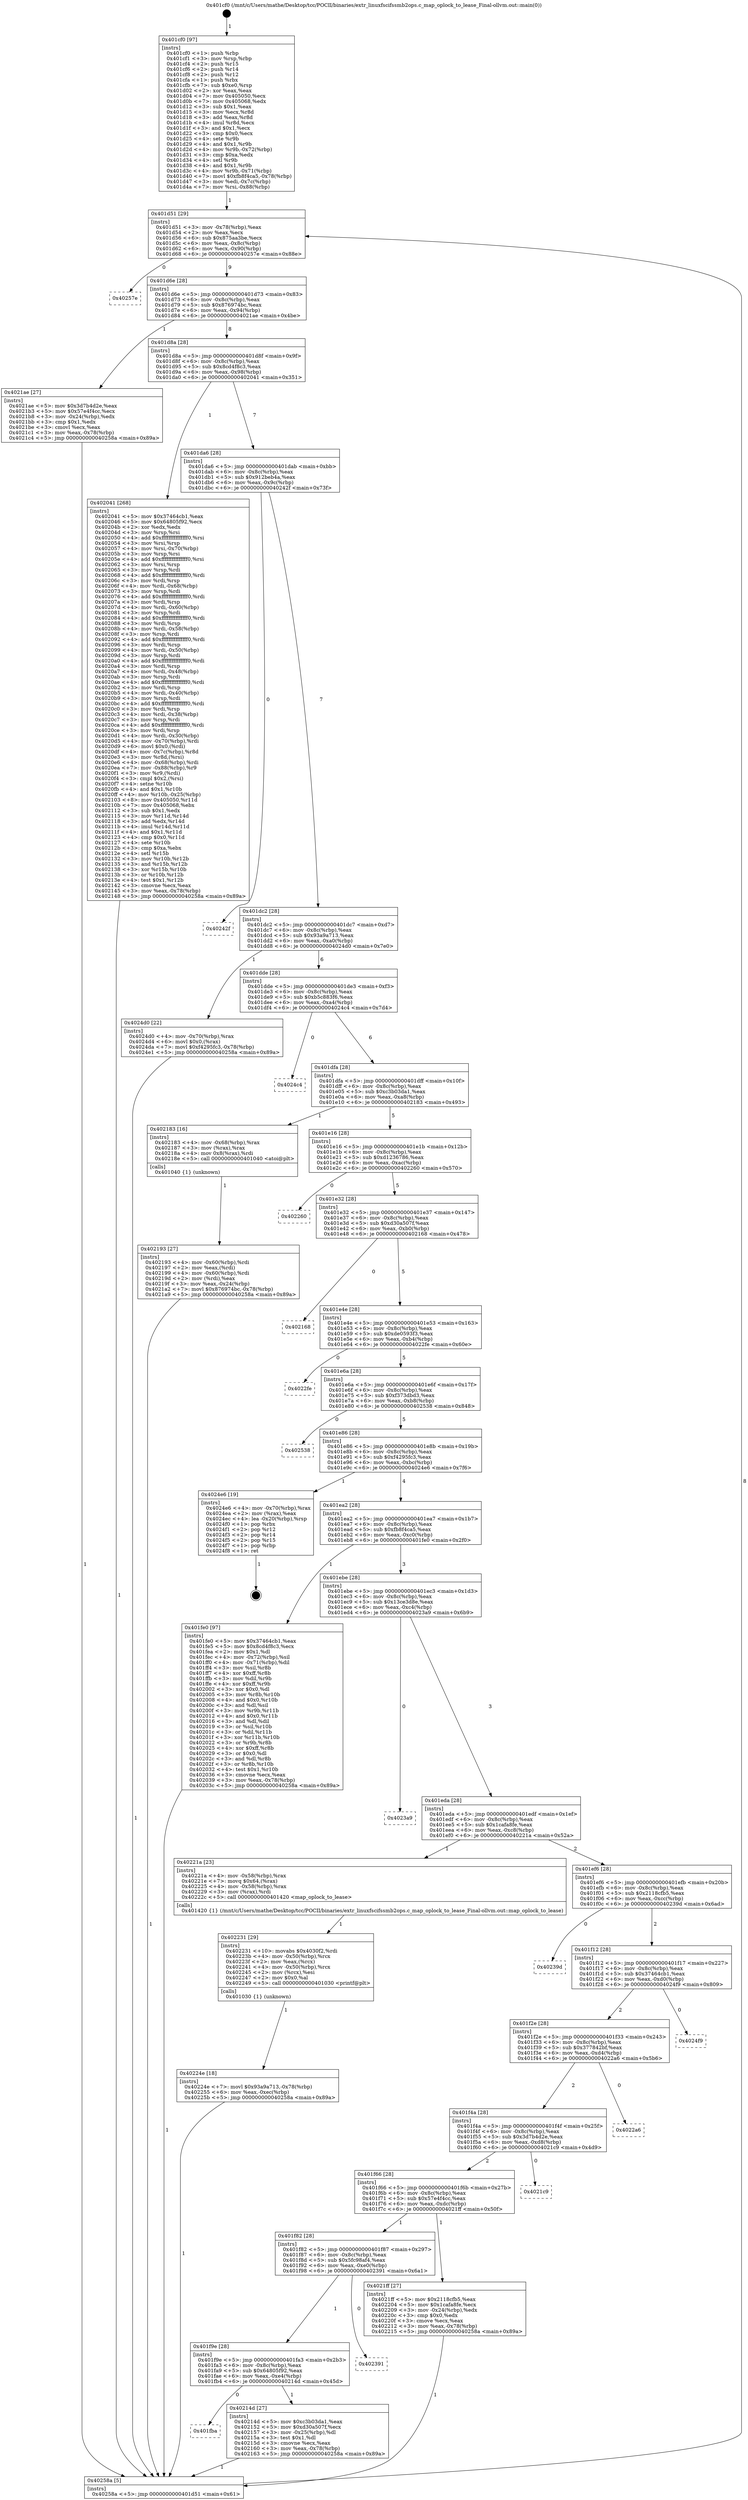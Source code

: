 digraph "0x401cf0" {
  label = "0x401cf0 (/mnt/c/Users/mathe/Desktop/tcc/POCII/binaries/extr_linuxfscifssmb2ops.c_map_oplock_to_lease_Final-ollvm.out::main(0))"
  labelloc = "t"
  node[shape=record]

  Entry [label="",width=0.3,height=0.3,shape=circle,fillcolor=black,style=filled]
  "0x401d51" [label="{
     0x401d51 [29]\l
     | [instrs]\l
     &nbsp;&nbsp;0x401d51 \<+3\>: mov -0x78(%rbp),%eax\l
     &nbsp;&nbsp;0x401d54 \<+2\>: mov %eax,%ecx\l
     &nbsp;&nbsp;0x401d56 \<+6\>: sub $0x875aa3be,%ecx\l
     &nbsp;&nbsp;0x401d5c \<+6\>: mov %eax,-0x8c(%rbp)\l
     &nbsp;&nbsp;0x401d62 \<+6\>: mov %ecx,-0x90(%rbp)\l
     &nbsp;&nbsp;0x401d68 \<+6\>: je 000000000040257e \<main+0x88e\>\l
  }"]
  "0x40257e" [label="{
     0x40257e\l
  }", style=dashed]
  "0x401d6e" [label="{
     0x401d6e [28]\l
     | [instrs]\l
     &nbsp;&nbsp;0x401d6e \<+5\>: jmp 0000000000401d73 \<main+0x83\>\l
     &nbsp;&nbsp;0x401d73 \<+6\>: mov -0x8c(%rbp),%eax\l
     &nbsp;&nbsp;0x401d79 \<+5\>: sub $0x876974bc,%eax\l
     &nbsp;&nbsp;0x401d7e \<+6\>: mov %eax,-0x94(%rbp)\l
     &nbsp;&nbsp;0x401d84 \<+6\>: je 00000000004021ae \<main+0x4be\>\l
  }"]
  Exit [label="",width=0.3,height=0.3,shape=circle,fillcolor=black,style=filled,peripheries=2]
  "0x4021ae" [label="{
     0x4021ae [27]\l
     | [instrs]\l
     &nbsp;&nbsp;0x4021ae \<+5\>: mov $0x3d7b4d2e,%eax\l
     &nbsp;&nbsp;0x4021b3 \<+5\>: mov $0x57e4f4cc,%ecx\l
     &nbsp;&nbsp;0x4021b8 \<+3\>: mov -0x24(%rbp),%edx\l
     &nbsp;&nbsp;0x4021bb \<+3\>: cmp $0x1,%edx\l
     &nbsp;&nbsp;0x4021be \<+3\>: cmovl %ecx,%eax\l
     &nbsp;&nbsp;0x4021c1 \<+3\>: mov %eax,-0x78(%rbp)\l
     &nbsp;&nbsp;0x4021c4 \<+5\>: jmp 000000000040258a \<main+0x89a\>\l
  }"]
  "0x401d8a" [label="{
     0x401d8a [28]\l
     | [instrs]\l
     &nbsp;&nbsp;0x401d8a \<+5\>: jmp 0000000000401d8f \<main+0x9f\>\l
     &nbsp;&nbsp;0x401d8f \<+6\>: mov -0x8c(%rbp),%eax\l
     &nbsp;&nbsp;0x401d95 \<+5\>: sub $0x8cd4f8c3,%eax\l
     &nbsp;&nbsp;0x401d9a \<+6\>: mov %eax,-0x98(%rbp)\l
     &nbsp;&nbsp;0x401da0 \<+6\>: je 0000000000402041 \<main+0x351\>\l
  }"]
  "0x40224e" [label="{
     0x40224e [18]\l
     | [instrs]\l
     &nbsp;&nbsp;0x40224e \<+7\>: movl $0x93a9a713,-0x78(%rbp)\l
     &nbsp;&nbsp;0x402255 \<+6\>: mov %eax,-0xec(%rbp)\l
     &nbsp;&nbsp;0x40225b \<+5\>: jmp 000000000040258a \<main+0x89a\>\l
  }"]
  "0x402041" [label="{
     0x402041 [268]\l
     | [instrs]\l
     &nbsp;&nbsp;0x402041 \<+5\>: mov $0x37464cb1,%eax\l
     &nbsp;&nbsp;0x402046 \<+5\>: mov $0x64805f92,%ecx\l
     &nbsp;&nbsp;0x40204b \<+2\>: xor %edx,%edx\l
     &nbsp;&nbsp;0x40204d \<+3\>: mov %rsp,%rsi\l
     &nbsp;&nbsp;0x402050 \<+4\>: add $0xfffffffffffffff0,%rsi\l
     &nbsp;&nbsp;0x402054 \<+3\>: mov %rsi,%rsp\l
     &nbsp;&nbsp;0x402057 \<+4\>: mov %rsi,-0x70(%rbp)\l
     &nbsp;&nbsp;0x40205b \<+3\>: mov %rsp,%rsi\l
     &nbsp;&nbsp;0x40205e \<+4\>: add $0xfffffffffffffff0,%rsi\l
     &nbsp;&nbsp;0x402062 \<+3\>: mov %rsi,%rsp\l
     &nbsp;&nbsp;0x402065 \<+3\>: mov %rsp,%rdi\l
     &nbsp;&nbsp;0x402068 \<+4\>: add $0xfffffffffffffff0,%rdi\l
     &nbsp;&nbsp;0x40206c \<+3\>: mov %rdi,%rsp\l
     &nbsp;&nbsp;0x40206f \<+4\>: mov %rdi,-0x68(%rbp)\l
     &nbsp;&nbsp;0x402073 \<+3\>: mov %rsp,%rdi\l
     &nbsp;&nbsp;0x402076 \<+4\>: add $0xfffffffffffffff0,%rdi\l
     &nbsp;&nbsp;0x40207a \<+3\>: mov %rdi,%rsp\l
     &nbsp;&nbsp;0x40207d \<+4\>: mov %rdi,-0x60(%rbp)\l
     &nbsp;&nbsp;0x402081 \<+3\>: mov %rsp,%rdi\l
     &nbsp;&nbsp;0x402084 \<+4\>: add $0xfffffffffffffff0,%rdi\l
     &nbsp;&nbsp;0x402088 \<+3\>: mov %rdi,%rsp\l
     &nbsp;&nbsp;0x40208b \<+4\>: mov %rdi,-0x58(%rbp)\l
     &nbsp;&nbsp;0x40208f \<+3\>: mov %rsp,%rdi\l
     &nbsp;&nbsp;0x402092 \<+4\>: add $0xfffffffffffffff0,%rdi\l
     &nbsp;&nbsp;0x402096 \<+3\>: mov %rdi,%rsp\l
     &nbsp;&nbsp;0x402099 \<+4\>: mov %rdi,-0x50(%rbp)\l
     &nbsp;&nbsp;0x40209d \<+3\>: mov %rsp,%rdi\l
     &nbsp;&nbsp;0x4020a0 \<+4\>: add $0xfffffffffffffff0,%rdi\l
     &nbsp;&nbsp;0x4020a4 \<+3\>: mov %rdi,%rsp\l
     &nbsp;&nbsp;0x4020a7 \<+4\>: mov %rdi,-0x48(%rbp)\l
     &nbsp;&nbsp;0x4020ab \<+3\>: mov %rsp,%rdi\l
     &nbsp;&nbsp;0x4020ae \<+4\>: add $0xfffffffffffffff0,%rdi\l
     &nbsp;&nbsp;0x4020b2 \<+3\>: mov %rdi,%rsp\l
     &nbsp;&nbsp;0x4020b5 \<+4\>: mov %rdi,-0x40(%rbp)\l
     &nbsp;&nbsp;0x4020b9 \<+3\>: mov %rsp,%rdi\l
     &nbsp;&nbsp;0x4020bc \<+4\>: add $0xfffffffffffffff0,%rdi\l
     &nbsp;&nbsp;0x4020c0 \<+3\>: mov %rdi,%rsp\l
     &nbsp;&nbsp;0x4020c3 \<+4\>: mov %rdi,-0x38(%rbp)\l
     &nbsp;&nbsp;0x4020c7 \<+3\>: mov %rsp,%rdi\l
     &nbsp;&nbsp;0x4020ca \<+4\>: add $0xfffffffffffffff0,%rdi\l
     &nbsp;&nbsp;0x4020ce \<+3\>: mov %rdi,%rsp\l
     &nbsp;&nbsp;0x4020d1 \<+4\>: mov %rdi,-0x30(%rbp)\l
     &nbsp;&nbsp;0x4020d5 \<+4\>: mov -0x70(%rbp),%rdi\l
     &nbsp;&nbsp;0x4020d9 \<+6\>: movl $0x0,(%rdi)\l
     &nbsp;&nbsp;0x4020df \<+4\>: mov -0x7c(%rbp),%r8d\l
     &nbsp;&nbsp;0x4020e3 \<+3\>: mov %r8d,(%rsi)\l
     &nbsp;&nbsp;0x4020e6 \<+4\>: mov -0x68(%rbp),%rdi\l
     &nbsp;&nbsp;0x4020ea \<+7\>: mov -0x88(%rbp),%r9\l
     &nbsp;&nbsp;0x4020f1 \<+3\>: mov %r9,(%rdi)\l
     &nbsp;&nbsp;0x4020f4 \<+3\>: cmpl $0x2,(%rsi)\l
     &nbsp;&nbsp;0x4020f7 \<+4\>: setne %r10b\l
     &nbsp;&nbsp;0x4020fb \<+4\>: and $0x1,%r10b\l
     &nbsp;&nbsp;0x4020ff \<+4\>: mov %r10b,-0x25(%rbp)\l
     &nbsp;&nbsp;0x402103 \<+8\>: mov 0x405050,%r11d\l
     &nbsp;&nbsp;0x40210b \<+7\>: mov 0x405068,%ebx\l
     &nbsp;&nbsp;0x402112 \<+3\>: sub $0x1,%edx\l
     &nbsp;&nbsp;0x402115 \<+3\>: mov %r11d,%r14d\l
     &nbsp;&nbsp;0x402118 \<+3\>: add %edx,%r14d\l
     &nbsp;&nbsp;0x40211b \<+4\>: imul %r14d,%r11d\l
     &nbsp;&nbsp;0x40211f \<+4\>: and $0x1,%r11d\l
     &nbsp;&nbsp;0x402123 \<+4\>: cmp $0x0,%r11d\l
     &nbsp;&nbsp;0x402127 \<+4\>: sete %r10b\l
     &nbsp;&nbsp;0x40212b \<+3\>: cmp $0xa,%ebx\l
     &nbsp;&nbsp;0x40212e \<+4\>: setl %r15b\l
     &nbsp;&nbsp;0x402132 \<+3\>: mov %r10b,%r12b\l
     &nbsp;&nbsp;0x402135 \<+3\>: and %r15b,%r12b\l
     &nbsp;&nbsp;0x402138 \<+3\>: xor %r15b,%r10b\l
     &nbsp;&nbsp;0x40213b \<+3\>: or %r10b,%r12b\l
     &nbsp;&nbsp;0x40213e \<+4\>: test $0x1,%r12b\l
     &nbsp;&nbsp;0x402142 \<+3\>: cmovne %ecx,%eax\l
     &nbsp;&nbsp;0x402145 \<+3\>: mov %eax,-0x78(%rbp)\l
     &nbsp;&nbsp;0x402148 \<+5\>: jmp 000000000040258a \<main+0x89a\>\l
  }"]
  "0x401da6" [label="{
     0x401da6 [28]\l
     | [instrs]\l
     &nbsp;&nbsp;0x401da6 \<+5\>: jmp 0000000000401dab \<main+0xbb\>\l
     &nbsp;&nbsp;0x401dab \<+6\>: mov -0x8c(%rbp),%eax\l
     &nbsp;&nbsp;0x401db1 \<+5\>: sub $0x912beb4a,%eax\l
     &nbsp;&nbsp;0x401db6 \<+6\>: mov %eax,-0x9c(%rbp)\l
     &nbsp;&nbsp;0x401dbc \<+6\>: je 000000000040242f \<main+0x73f\>\l
  }"]
  "0x402231" [label="{
     0x402231 [29]\l
     | [instrs]\l
     &nbsp;&nbsp;0x402231 \<+10\>: movabs $0x4030f2,%rdi\l
     &nbsp;&nbsp;0x40223b \<+4\>: mov -0x50(%rbp),%rcx\l
     &nbsp;&nbsp;0x40223f \<+2\>: mov %eax,(%rcx)\l
     &nbsp;&nbsp;0x402241 \<+4\>: mov -0x50(%rbp),%rcx\l
     &nbsp;&nbsp;0x402245 \<+2\>: mov (%rcx),%esi\l
     &nbsp;&nbsp;0x402247 \<+2\>: mov $0x0,%al\l
     &nbsp;&nbsp;0x402249 \<+5\>: call 0000000000401030 \<printf@plt\>\l
     | [calls]\l
     &nbsp;&nbsp;0x401030 \{1\} (unknown)\l
  }"]
  "0x40242f" [label="{
     0x40242f\l
  }", style=dashed]
  "0x401dc2" [label="{
     0x401dc2 [28]\l
     | [instrs]\l
     &nbsp;&nbsp;0x401dc2 \<+5\>: jmp 0000000000401dc7 \<main+0xd7\>\l
     &nbsp;&nbsp;0x401dc7 \<+6\>: mov -0x8c(%rbp),%eax\l
     &nbsp;&nbsp;0x401dcd \<+5\>: sub $0x93a9a713,%eax\l
     &nbsp;&nbsp;0x401dd2 \<+6\>: mov %eax,-0xa0(%rbp)\l
     &nbsp;&nbsp;0x401dd8 \<+6\>: je 00000000004024d0 \<main+0x7e0\>\l
  }"]
  "0x402193" [label="{
     0x402193 [27]\l
     | [instrs]\l
     &nbsp;&nbsp;0x402193 \<+4\>: mov -0x60(%rbp),%rdi\l
     &nbsp;&nbsp;0x402197 \<+2\>: mov %eax,(%rdi)\l
     &nbsp;&nbsp;0x402199 \<+4\>: mov -0x60(%rbp),%rdi\l
     &nbsp;&nbsp;0x40219d \<+2\>: mov (%rdi),%eax\l
     &nbsp;&nbsp;0x40219f \<+3\>: mov %eax,-0x24(%rbp)\l
     &nbsp;&nbsp;0x4021a2 \<+7\>: movl $0x876974bc,-0x78(%rbp)\l
     &nbsp;&nbsp;0x4021a9 \<+5\>: jmp 000000000040258a \<main+0x89a\>\l
  }"]
  "0x4024d0" [label="{
     0x4024d0 [22]\l
     | [instrs]\l
     &nbsp;&nbsp;0x4024d0 \<+4\>: mov -0x70(%rbp),%rax\l
     &nbsp;&nbsp;0x4024d4 \<+6\>: movl $0x0,(%rax)\l
     &nbsp;&nbsp;0x4024da \<+7\>: movl $0xf4295fc3,-0x78(%rbp)\l
     &nbsp;&nbsp;0x4024e1 \<+5\>: jmp 000000000040258a \<main+0x89a\>\l
  }"]
  "0x401dde" [label="{
     0x401dde [28]\l
     | [instrs]\l
     &nbsp;&nbsp;0x401dde \<+5\>: jmp 0000000000401de3 \<main+0xf3\>\l
     &nbsp;&nbsp;0x401de3 \<+6\>: mov -0x8c(%rbp),%eax\l
     &nbsp;&nbsp;0x401de9 \<+5\>: sub $0xb5c883f6,%eax\l
     &nbsp;&nbsp;0x401dee \<+6\>: mov %eax,-0xa4(%rbp)\l
     &nbsp;&nbsp;0x401df4 \<+6\>: je 00000000004024c4 \<main+0x7d4\>\l
  }"]
  "0x401fba" [label="{
     0x401fba\l
  }", style=dashed]
  "0x4024c4" [label="{
     0x4024c4\l
  }", style=dashed]
  "0x401dfa" [label="{
     0x401dfa [28]\l
     | [instrs]\l
     &nbsp;&nbsp;0x401dfa \<+5\>: jmp 0000000000401dff \<main+0x10f\>\l
     &nbsp;&nbsp;0x401dff \<+6\>: mov -0x8c(%rbp),%eax\l
     &nbsp;&nbsp;0x401e05 \<+5\>: sub $0xc3b03da1,%eax\l
     &nbsp;&nbsp;0x401e0a \<+6\>: mov %eax,-0xa8(%rbp)\l
     &nbsp;&nbsp;0x401e10 \<+6\>: je 0000000000402183 \<main+0x493\>\l
  }"]
  "0x40214d" [label="{
     0x40214d [27]\l
     | [instrs]\l
     &nbsp;&nbsp;0x40214d \<+5\>: mov $0xc3b03da1,%eax\l
     &nbsp;&nbsp;0x402152 \<+5\>: mov $0xd30a507f,%ecx\l
     &nbsp;&nbsp;0x402157 \<+3\>: mov -0x25(%rbp),%dl\l
     &nbsp;&nbsp;0x40215a \<+3\>: test $0x1,%dl\l
     &nbsp;&nbsp;0x40215d \<+3\>: cmovne %ecx,%eax\l
     &nbsp;&nbsp;0x402160 \<+3\>: mov %eax,-0x78(%rbp)\l
     &nbsp;&nbsp;0x402163 \<+5\>: jmp 000000000040258a \<main+0x89a\>\l
  }"]
  "0x402183" [label="{
     0x402183 [16]\l
     | [instrs]\l
     &nbsp;&nbsp;0x402183 \<+4\>: mov -0x68(%rbp),%rax\l
     &nbsp;&nbsp;0x402187 \<+3\>: mov (%rax),%rax\l
     &nbsp;&nbsp;0x40218a \<+4\>: mov 0x8(%rax),%rdi\l
     &nbsp;&nbsp;0x40218e \<+5\>: call 0000000000401040 \<atoi@plt\>\l
     | [calls]\l
     &nbsp;&nbsp;0x401040 \{1\} (unknown)\l
  }"]
  "0x401e16" [label="{
     0x401e16 [28]\l
     | [instrs]\l
     &nbsp;&nbsp;0x401e16 \<+5\>: jmp 0000000000401e1b \<main+0x12b\>\l
     &nbsp;&nbsp;0x401e1b \<+6\>: mov -0x8c(%rbp),%eax\l
     &nbsp;&nbsp;0x401e21 \<+5\>: sub $0xd1236786,%eax\l
     &nbsp;&nbsp;0x401e26 \<+6\>: mov %eax,-0xac(%rbp)\l
     &nbsp;&nbsp;0x401e2c \<+6\>: je 0000000000402260 \<main+0x570\>\l
  }"]
  "0x401f9e" [label="{
     0x401f9e [28]\l
     | [instrs]\l
     &nbsp;&nbsp;0x401f9e \<+5\>: jmp 0000000000401fa3 \<main+0x2b3\>\l
     &nbsp;&nbsp;0x401fa3 \<+6\>: mov -0x8c(%rbp),%eax\l
     &nbsp;&nbsp;0x401fa9 \<+5\>: sub $0x64805f92,%eax\l
     &nbsp;&nbsp;0x401fae \<+6\>: mov %eax,-0xe4(%rbp)\l
     &nbsp;&nbsp;0x401fb4 \<+6\>: je 000000000040214d \<main+0x45d\>\l
  }"]
  "0x402260" [label="{
     0x402260\l
  }", style=dashed]
  "0x401e32" [label="{
     0x401e32 [28]\l
     | [instrs]\l
     &nbsp;&nbsp;0x401e32 \<+5\>: jmp 0000000000401e37 \<main+0x147\>\l
     &nbsp;&nbsp;0x401e37 \<+6\>: mov -0x8c(%rbp),%eax\l
     &nbsp;&nbsp;0x401e3d \<+5\>: sub $0xd30a507f,%eax\l
     &nbsp;&nbsp;0x401e42 \<+6\>: mov %eax,-0xb0(%rbp)\l
     &nbsp;&nbsp;0x401e48 \<+6\>: je 0000000000402168 \<main+0x478\>\l
  }"]
  "0x402391" [label="{
     0x402391\l
  }", style=dashed]
  "0x402168" [label="{
     0x402168\l
  }", style=dashed]
  "0x401e4e" [label="{
     0x401e4e [28]\l
     | [instrs]\l
     &nbsp;&nbsp;0x401e4e \<+5\>: jmp 0000000000401e53 \<main+0x163\>\l
     &nbsp;&nbsp;0x401e53 \<+6\>: mov -0x8c(%rbp),%eax\l
     &nbsp;&nbsp;0x401e59 \<+5\>: sub $0xde0593f3,%eax\l
     &nbsp;&nbsp;0x401e5e \<+6\>: mov %eax,-0xb4(%rbp)\l
     &nbsp;&nbsp;0x401e64 \<+6\>: je 00000000004022fe \<main+0x60e\>\l
  }"]
  "0x401f82" [label="{
     0x401f82 [28]\l
     | [instrs]\l
     &nbsp;&nbsp;0x401f82 \<+5\>: jmp 0000000000401f87 \<main+0x297\>\l
     &nbsp;&nbsp;0x401f87 \<+6\>: mov -0x8c(%rbp),%eax\l
     &nbsp;&nbsp;0x401f8d \<+5\>: sub $0x5fc98af4,%eax\l
     &nbsp;&nbsp;0x401f92 \<+6\>: mov %eax,-0xe0(%rbp)\l
     &nbsp;&nbsp;0x401f98 \<+6\>: je 0000000000402391 \<main+0x6a1\>\l
  }"]
  "0x4022fe" [label="{
     0x4022fe\l
  }", style=dashed]
  "0x401e6a" [label="{
     0x401e6a [28]\l
     | [instrs]\l
     &nbsp;&nbsp;0x401e6a \<+5\>: jmp 0000000000401e6f \<main+0x17f\>\l
     &nbsp;&nbsp;0x401e6f \<+6\>: mov -0x8c(%rbp),%eax\l
     &nbsp;&nbsp;0x401e75 \<+5\>: sub $0xf373dbd3,%eax\l
     &nbsp;&nbsp;0x401e7a \<+6\>: mov %eax,-0xb8(%rbp)\l
     &nbsp;&nbsp;0x401e80 \<+6\>: je 0000000000402538 \<main+0x848\>\l
  }"]
  "0x4021ff" [label="{
     0x4021ff [27]\l
     | [instrs]\l
     &nbsp;&nbsp;0x4021ff \<+5\>: mov $0x2118cfb5,%eax\l
     &nbsp;&nbsp;0x402204 \<+5\>: mov $0x1cafa8fe,%ecx\l
     &nbsp;&nbsp;0x402209 \<+3\>: mov -0x24(%rbp),%edx\l
     &nbsp;&nbsp;0x40220c \<+3\>: cmp $0x0,%edx\l
     &nbsp;&nbsp;0x40220f \<+3\>: cmove %ecx,%eax\l
     &nbsp;&nbsp;0x402212 \<+3\>: mov %eax,-0x78(%rbp)\l
     &nbsp;&nbsp;0x402215 \<+5\>: jmp 000000000040258a \<main+0x89a\>\l
  }"]
  "0x402538" [label="{
     0x402538\l
  }", style=dashed]
  "0x401e86" [label="{
     0x401e86 [28]\l
     | [instrs]\l
     &nbsp;&nbsp;0x401e86 \<+5\>: jmp 0000000000401e8b \<main+0x19b\>\l
     &nbsp;&nbsp;0x401e8b \<+6\>: mov -0x8c(%rbp),%eax\l
     &nbsp;&nbsp;0x401e91 \<+5\>: sub $0xf4295fc3,%eax\l
     &nbsp;&nbsp;0x401e96 \<+6\>: mov %eax,-0xbc(%rbp)\l
     &nbsp;&nbsp;0x401e9c \<+6\>: je 00000000004024e6 \<main+0x7f6\>\l
  }"]
  "0x401f66" [label="{
     0x401f66 [28]\l
     | [instrs]\l
     &nbsp;&nbsp;0x401f66 \<+5\>: jmp 0000000000401f6b \<main+0x27b\>\l
     &nbsp;&nbsp;0x401f6b \<+6\>: mov -0x8c(%rbp),%eax\l
     &nbsp;&nbsp;0x401f71 \<+5\>: sub $0x57e4f4cc,%eax\l
     &nbsp;&nbsp;0x401f76 \<+6\>: mov %eax,-0xdc(%rbp)\l
     &nbsp;&nbsp;0x401f7c \<+6\>: je 00000000004021ff \<main+0x50f\>\l
  }"]
  "0x4024e6" [label="{
     0x4024e6 [19]\l
     | [instrs]\l
     &nbsp;&nbsp;0x4024e6 \<+4\>: mov -0x70(%rbp),%rax\l
     &nbsp;&nbsp;0x4024ea \<+2\>: mov (%rax),%eax\l
     &nbsp;&nbsp;0x4024ec \<+4\>: lea -0x20(%rbp),%rsp\l
     &nbsp;&nbsp;0x4024f0 \<+1\>: pop %rbx\l
     &nbsp;&nbsp;0x4024f1 \<+2\>: pop %r12\l
     &nbsp;&nbsp;0x4024f3 \<+2\>: pop %r14\l
     &nbsp;&nbsp;0x4024f5 \<+2\>: pop %r15\l
     &nbsp;&nbsp;0x4024f7 \<+1\>: pop %rbp\l
     &nbsp;&nbsp;0x4024f8 \<+1\>: ret\l
  }"]
  "0x401ea2" [label="{
     0x401ea2 [28]\l
     | [instrs]\l
     &nbsp;&nbsp;0x401ea2 \<+5\>: jmp 0000000000401ea7 \<main+0x1b7\>\l
     &nbsp;&nbsp;0x401ea7 \<+6\>: mov -0x8c(%rbp),%eax\l
     &nbsp;&nbsp;0x401ead \<+5\>: sub $0xfb8f4ca5,%eax\l
     &nbsp;&nbsp;0x401eb2 \<+6\>: mov %eax,-0xc0(%rbp)\l
     &nbsp;&nbsp;0x401eb8 \<+6\>: je 0000000000401fe0 \<main+0x2f0\>\l
  }"]
  "0x4021c9" [label="{
     0x4021c9\l
  }", style=dashed]
  "0x401fe0" [label="{
     0x401fe0 [97]\l
     | [instrs]\l
     &nbsp;&nbsp;0x401fe0 \<+5\>: mov $0x37464cb1,%eax\l
     &nbsp;&nbsp;0x401fe5 \<+5\>: mov $0x8cd4f8c3,%ecx\l
     &nbsp;&nbsp;0x401fea \<+2\>: mov $0x1,%dl\l
     &nbsp;&nbsp;0x401fec \<+4\>: mov -0x72(%rbp),%sil\l
     &nbsp;&nbsp;0x401ff0 \<+4\>: mov -0x71(%rbp),%dil\l
     &nbsp;&nbsp;0x401ff4 \<+3\>: mov %sil,%r8b\l
     &nbsp;&nbsp;0x401ff7 \<+4\>: xor $0xff,%r8b\l
     &nbsp;&nbsp;0x401ffb \<+3\>: mov %dil,%r9b\l
     &nbsp;&nbsp;0x401ffe \<+4\>: xor $0xff,%r9b\l
     &nbsp;&nbsp;0x402002 \<+3\>: xor $0x0,%dl\l
     &nbsp;&nbsp;0x402005 \<+3\>: mov %r8b,%r10b\l
     &nbsp;&nbsp;0x402008 \<+4\>: and $0x0,%r10b\l
     &nbsp;&nbsp;0x40200c \<+3\>: and %dl,%sil\l
     &nbsp;&nbsp;0x40200f \<+3\>: mov %r9b,%r11b\l
     &nbsp;&nbsp;0x402012 \<+4\>: and $0x0,%r11b\l
     &nbsp;&nbsp;0x402016 \<+3\>: and %dl,%dil\l
     &nbsp;&nbsp;0x402019 \<+3\>: or %sil,%r10b\l
     &nbsp;&nbsp;0x40201c \<+3\>: or %dil,%r11b\l
     &nbsp;&nbsp;0x40201f \<+3\>: xor %r11b,%r10b\l
     &nbsp;&nbsp;0x402022 \<+3\>: or %r9b,%r8b\l
     &nbsp;&nbsp;0x402025 \<+4\>: xor $0xff,%r8b\l
     &nbsp;&nbsp;0x402029 \<+3\>: or $0x0,%dl\l
     &nbsp;&nbsp;0x40202c \<+3\>: and %dl,%r8b\l
     &nbsp;&nbsp;0x40202f \<+3\>: or %r8b,%r10b\l
     &nbsp;&nbsp;0x402032 \<+4\>: test $0x1,%r10b\l
     &nbsp;&nbsp;0x402036 \<+3\>: cmovne %ecx,%eax\l
     &nbsp;&nbsp;0x402039 \<+3\>: mov %eax,-0x78(%rbp)\l
     &nbsp;&nbsp;0x40203c \<+5\>: jmp 000000000040258a \<main+0x89a\>\l
  }"]
  "0x401ebe" [label="{
     0x401ebe [28]\l
     | [instrs]\l
     &nbsp;&nbsp;0x401ebe \<+5\>: jmp 0000000000401ec3 \<main+0x1d3\>\l
     &nbsp;&nbsp;0x401ec3 \<+6\>: mov -0x8c(%rbp),%eax\l
     &nbsp;&nbsp;0x401ec9 \<+5\>: sub $0x13ce3d8e,%eax\l
     &nbsp;&nbsp;0x401ece \<+6\>: mov %eax,-0xc4(%rbp)\l
     &nbsp;&nbsp;0x401ed4 \<+6\>: je 00000000004023a9 \<main+0x6b9\>\l
  }"]
  "0x40258a" [label="{
     0x40258a [5]\l
     | [instrs]\l
     &nbsp;&nbsp;0x40258a \<+5\>: jmp 0000000000401d51 \<main+0x61\>\l
  }"]
  "0x401cf0" [label="{
     0x401cf0 [97]\l
     | [instrs]\l
     &nbsp;&nbsp;0x401cf0 \<+1\>: push %rbp\l
     &nbsp;&nbsp;0x401cf1 \<+3\>: mov %rsp,%rbp\l
     &nbsp;&nbsp;0x401cf4 \<+2\>: push %r15\l
     &nbsp;&nbsp;0x401cf6 \<+2\>: push %r14\l
     &nbsp;&nbsp;0x401cf8 \<+2\>: push %r12\l
     &nbsp;&nbsp;0x401cfa \<+1\>: push %rbx\l
     &nbsp;&nbsp;0x401cfb \<+7\>: sub $0xe0,%rsp\l
     &nbsp;&nbsp;0x401d02 \<+2\>: xor %eax,%eax\l
     &nbsp;&nbsp;0x401d04 \<+7\>: mov 0x405050,%ecx\l
     &nbsp;&nbsp;0x401d0b \<+7\>: mov 0x405068,%edx\l
     &nbsp;&nbsp;0x401d12 \<+3\>: sub $0x1,%eax\l
     &nbsp;&nbsp;0x401d15 \<+3\>: mov %ecx,%r8d\l
     &nbsp;&nbsp;0x401d18 \<+3\>: add %eax,%r8d\l
     &nbsp;&nbsp;0x401d1b \<+4\>: imul %r8d,%ecx\l
     &nbsp;&nbsp;0x401d1f \<+3\>: and $0x1,%ecx\l
     &nbsp;&nbsp;0x401d22 \<+3\>: cmp $0x0,%ecx\l
     &nbsp;&nbsp;0x401d25 \<+4\>: sete %r9b\l
     &nbsp;&nbsp;0x401d29 \<+4\>: and $0x1,%r9b\l
     &nbsp;&nbsp;0x401d2d \<+4\>: mov %r9b,-0x72(%rbp)\l
     &nbsp;&nbsp;0x401d31 \<+3\>: cmp $0xa,%edx\l
     &nbsp;&nbsp;0x401d34 \<+4\>: setl %r9b\l
     &nbsp;&nbsp;0x401d38 \<+4\>: and $0x1,%r9b\l
     &nbsp;&nbsp;0x401d3c \<+4\>: mov %r9b,-0x71(%rbp)\l
     &nbsp;&nbsp;0x401d40 \<+7\>: movl $0xfb8f4ca5,-0x78(%rbp)\l
     &nbsp;&nbsp;0x401d47 \<+3\>: mov %edi,-0x7c(%rbp)\l
     &nbsp;&nbsp;0x401d4a \<+7\>: mov %rsi,-0x88(%rbp)\l
  }"]
  "0x401f4a" [label="{
     0x401f4a [28]\l
     | [instrs]\l
     &nbsp;&nbsp;0x401f4a \<+5\>: jmp 0000000000401f4f \<main+0x25f\>\l
     &nbsp;&nbsp;0x401f4f \<+6\>: mov -0x8c(%rbp),%eax\l
     &nbsp;&nbsp;0x401f55 \<+5\>: sub $0x3d7b4d2e,%eax\l
     &nbsp;&nbsp;0x401f5a \<+6\>: mov %eax,-0xd8(%rbp)\l
     &nbsp;&nbsp;0x401f60 \<+6\>: je 00000000004021c9 \<main+0x4d9\>\l
  }"]
  "0x4022a6" [label="{
     0x4022a6\l
  }", style=dashed]
  "0x4023a9" [label="{
     0x4023a9\l
  }", style=dashed]
  "0x401eda" [label="{
     0x401eda [28]\l
     | [instrs]\l
     &nbsp;&nbsp;0x401eda \<+5\>: jmp 0000000000401edf \<main+0x1ef\>\l
     &nbsp;&nbsp;0x401edf \<+6\>: mov -0x8c(%rbp),%eax\l
     &nbsp;&nbsp;0x401ee5 \<+5\>: sub $0x1cafa8fe,%eax\l
     &nbsp;&nbsp;0x401eea \<+6\>: mov %eax,-0xc8(%rbp)\l
     &nbsp;&nbsp;0x401ef0 \<+6\>: je 000000000040221a \<main+0x52a\>\l
  }"]
  "0x401f2e" [label="{
     0x401f2e [28]\l
     | [instrs]\l
     &nbsp;&nbsp;0x401f2e \<+5\>: jmp 0000000000401f33 \<main+0x243\>\l
     &nbsp;&nbsp;0x401f33 \<+6\>: mov -0x8c(%rbp),%eax\l
     &nbsp;&nbsp;0x401f39 \<+5\>: sub $0x377842bf,%eax\l
     &nbsp;&nbsp;0x401f3e \<+6\>: mov %eax,-0xd4(%rbp)\l
     &nbsp;&nbsp;0x401f44 \<+6\>: je 00000000004022a6 \<main+0x5b6\>\l
  }"]
  "0x40221a" [label="{
     0x40221a [23]\l
     | [instrs]\l
     &nbsp;&nbsp;0x40221a \<+4\>: mov -0x58(%rbp),%rax\l
     &nbsp;&nbsp;0x40221e \<+7\>: movq $0x64,(%rax)\l
     &nbsp;&nbsp;0x402225 \<+4\>: mov -0x58(%rbp),%rax\l
     &nbsp;&nbsp;0x402229 \<+3\>: mov (%rax),%rdi\l
     &nbsp;&nbsp;0x40222c \<+5\>: call 0000000000401420 \<map_oplock_to_lease\>\l
     | [calls]\l
     &nbsp;&nbsp;0x401420 \{1\} (/mnt/c/Users/mathe/Desktop/tcc/POCII/binaries/extr_linuxfscifssmb2ops.c_map_oplock_to_lease_Final-ollvm.out::map_oplock_to_lease)\l
  }"]
  "0x401ef6" [label="{
     0x401ef6 [28]\l
     | [instrs]\l
     &nbsp;&nbsp;0x401ef6 \<+5\>: jmp 0000000000401efb \<main+0x20b\>\l
     &nbsp;&nbsp;0x401efb \<+6\>: mov -0x8c(%rbp),%eax\l
     &nbsp;&nbsp;0x401f01 \<+5\>: sub $0x2118cfb5,%eax\l
     &nbsp;&nbsp;0x401f06 \<+6\>: mov %eax,-0xcc(%rbp)\l
     &nbsp;&nbsp;0x401f0c \<+6\>: je 000000000040239d \<main+0x6ad\>\l
  }"]
  "0x4024f9" [label="{
     0x4024f9\l
  }", style=dashed]
  "0x40239d" [label="{
     0x40239d\l
  }", style=dashed]
  "0x401f12" [label="{
     0x401f12 [28]\l
     | [instrs]\l
     &nbsp;&nbsp;0x401f12 \<+5\>: jmp 0000000000401f17 \<main+0x227\>\l
     &nbsp;&nbsp;0x401f17 \<+6\>: mov -0x8c(%rbp),%eax\l
     &nbsp;&nbsp;0x401f1d \<+5\>: sub $0x37464cb1,%eax\l
     &nbsp;&nbsp;0x401f22 \<+6\>: mov %eax,-0xd0(%rbp)\l
     &nbsp;&nbsp;0x401f28 \<+6\>: je 00000000004024f9 \<main+0x809\>\l
  }"]
  Entry -> "0x401cf0" [label=" 1"]
  "0x401d51" -> "0x40257e" [label=" 0"]
  "0x401d51" -> "0x401d6e" [label=" 9"]
  "0x4024e6" -> Exit [label=" 1"]
  "0x401d6e" -> "0x4021ae" [label=" 1"]
  "0x401d6e" -> "0x401d8a" [label=" 8"]
  "0x4024d0" -> "0x40258a" [label=" 1"]
  "0x401d8a" -> "0x402041" [label=" 1"]
  "0x401d8a" -> "0x401da6" [label=" 7"]
  "0x40224e" -> "0x40258a" [label=" 1"]
  "0x401da6" -> "0x40242f" [label=" 0"]
  "0x401da6" -> "0x401dc2" [label=" 7"]
  "0x402231" -> "0x40224e" [label=" 1"]
  "0x401dc2" -> "0x4024d0" [label=" 1"]
  "0x401dc2" -> "0x401dde" [label=" 6"]
  "0x40221a" -> "0x402231" [label=" 1"]
  "0x401dde" -> "0x4024c4" [label=" 0"]
  "0x401dde" -> "0x401dfa" [label=" 6"]
  "0x4021ff" -> "0x40258a" [label=" 1"]
  "0x401dfa" -> "0x402183" [label=" 1"]
  "0x401dfa" -> "0x401e16" [label=" 5"]
  "0x4021ae" -> "0x40258a" [label=" 1"]
  "0x401e16" -> "0x402260" [label=" 0"]
  "0x401e16" -> "0x401e32" [label=" 5"]
  "0x402183" -> "0x402193" [label=" 1"]
  "0x401e32" -> "0x402168" [label=" 0"]
  "0x401e32" -> "0x401e4e" [label=" 5"]
  "0x40214d" -> "0x40258a" [label=" 1"]
  "0x401e4e" -> "0x4022fe" [label=" 0"]
  "0x401e4e" -> "0x401e6a" [label=" 5"]
  "0x401f9e" -> "0x40214d" [label=" 1"]
  "0x401e6a" -> "0x402538" [label=" 0"]
  "0x401e6a" -> "0x401e86" [label=" 5"]
  "0x402193" -> "0x40258a" [label=" 1"]
  "0x401e86" -> "0x4024e6" [label=" 1"]
  "0x401e86" -> "0x401ea2" [label=" 4"]
  "0x401f82" -> "0x402391" [label=" 0"]
  "0x401ea2" -> "0x401fe0" [label=" 1"]
  "0x401ea2" -> "0x401ebe" [label=" 3"]
  "0x401fe0" -> "0x40258a" [label=" 1"]
  "0x401cf0" -> "0x401d51" [label=" 1"]
  "0x40258a" -> "0x401d51" [label=" 8"]
  "0x401f9e" -> "0x401fba" [label=" 0"]
  "0x402041" -> "0x40258a" [label=" 1"]
  "0x401f66" -> "0x4021ff" [label=" 1"]
  "0x401ebe" -> "0x4023a9" [label=" 0"]
  "0x401ebe" -> "0x401eda" [label=" 3"]
  "0x401f82" -> "0x401f9e" [label=" 1"]
  "0x401eda" -> "0x40221a" [label=" 1"]
  "0x401eda" -> "0x401ef6" [label=" 2"]
  "0x401f4a" -> "0x4021c9" [label=" 0"]
  "0x401ef6" -> "0x40239d" [label=" 0"]
  "0x401ef6" -> "0x401f12" [label=" 2"]
  "0x401f66" -> "0x401f82" [label=" 1"]
  "0x401f12" -> "0x4024f9" [label=" 0"]
  "0x401f12" -> "0x401f2e" [label=" 2"]
  "0x401f4a" -> "0x401f66" [label=" 2"]
  "0x401f2e" -> "0x4022a6" [label=" 0"]
  "0x401f2e" -> "0x401f4a" [label=" 2"]
}
